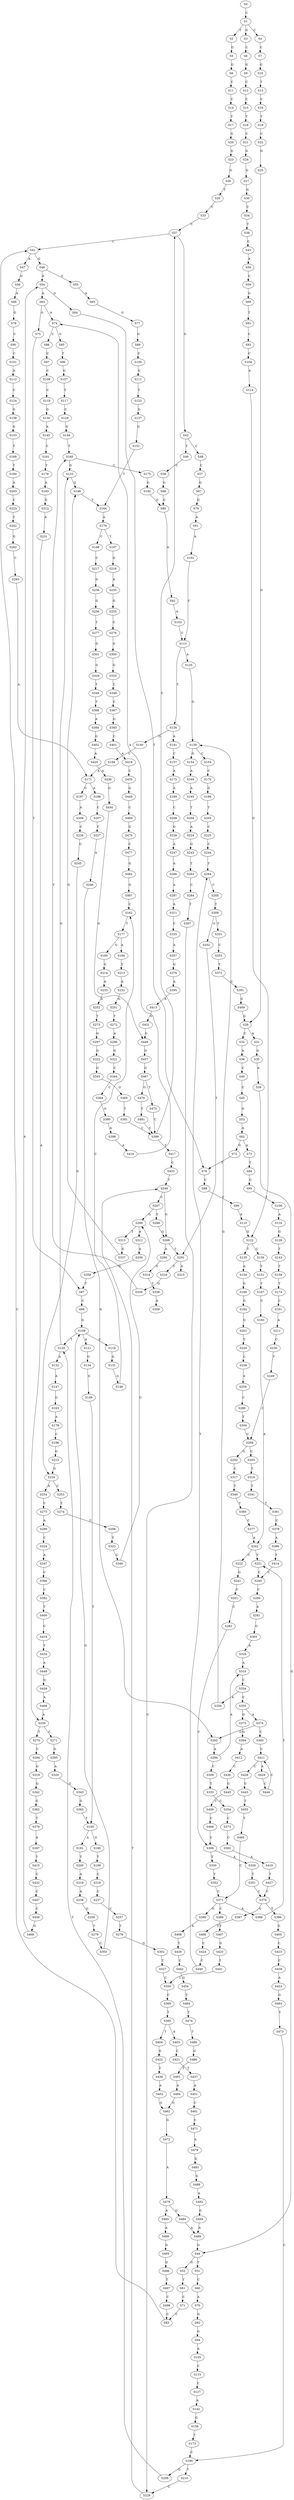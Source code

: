 strict digraph  {
	S0 -> S1 [ label = C ];
	S1 -> S2 [ label = T ];
	S1 -> S3 [ label = G ];
	S1 -> S4 [ label = C ];
	S2 -> S5 [ label = G ];
	S3 -> S6 [ label = C ];
	S4 -> S7 [ label = C ];
	S5 -> S8 [ label = G ];
	S6 -> S9 [ label = G ];
	S7 -> S10 [ label = G ];
	S8 -> S11 [ label = C ];
	S9 -> S12 [ label = C ];
	S10 -> S13 [ label = T ];
	S11 -> S14 [ label = C ];
	S12 -> S15 [ label = C ];
	S13 -> S16 [ label = C ];
	S14 -> S17 [ label = T ];
	S15 -> S18 [ label = T ];
	S16 -> S19 [ label = T ];
	S17 -> S20 [ label = G ];
	S18 -> S21 [ label = C ];
	S19 -> S22 [ label = C ];
	S20 -> S23 [ label = G ];
	S21 -> S24 [ label = G ];
	S22 -> S25 [ label = G ];
	S23 -> S26 [ label = G ];
	S24 -> S27 [ label = G ];
	S25 -> S28 [ label = G ];
	S26 -> S29 [ label = T ];
	S27 -> S30 [ label = G ];
	S28 -> S31 [ label = A ];
	S28 -> S32 [ label = C ];
	S29 -> S33 [ label = C ];
	S30 -> S34 [ label = C ];
	S31 -> S35 [ label = G ];
	S32 -> S36 [ label = A ];
	S33 -> S37 [ label = C ];
	S34 -> S38 [ label = T ];
	S35 -> S39 [ label = A ];
	S36 -> S40 [ label = C ];
	S37 -> S41 [ label = C ];
	S37 -> S42 [ label = G ];
	S38 -> S43 [ label = C ];
	S39 -> S44 [ label = G ];
	S40 -> S45 [ label = C ];
	S41 -> S46 [ label = G ];
	S41 -> S47 [ label = A ];
	S42 -> S48 [ label = C ];
	S42 -> S49 [ label = T ];
	S43 -> S50 [ label = A ];
	S44 -> S51 [ label = T ];
	S44 -> S52 [ label = G ];
	S45 -> S53 [ label = G ];
	S46 -> S54 [ label = A ];
	S46 -> S55 [ label = G ];
	S47 -> S56 [ label = G ];
	S48 -> S57 [ label = C ];
	S49 -> S58 [ label = C ];
	S50 -> S59 [ label = C ];
	S51 -> S60 [ label = C ];
	S52 -> S61 [ label = T ];
	S53 -> S62 [ label = A ];
	S54 -> S63 [ label = A ];
	S54 -> S64 [ label = G ];
	S55 -> S65 [ label = A ];
	S56 -> S66 [ label = A ];
	S57 -> S67 [ label = G ];
	S58 -> S68 [ label = G ];
	S59 -> S69 [ label = G ];
	S60 -> S70 [ label = A ];
	S61 -> S71 [ label = C ];
	S62 -> S72 [ label = G ];
	S62 -> S73 [ label = A ];
	S63 -> S74 [ label = A ];
	S63 -> S75 [ label = G ];
	S64 -> S76 [ label = T ];
	S65 -> S77 [ label = G ];
	S66 -> S78 [ label = G ];
	S67 -> S79 [ label = G ];
	S68 -> S80 [ label = G ];
	S69 -> S81 [ label = T ];
	S70 -> S82 [ label = G ];
	S71 -> S83 [ label = C ];
	S72 -> S76 [ label = T ];
	S73 -> S84 [ label = T ];
	S74 -> S85 [ label = G ];
	S74 -> S86 [ label = C ];
	S75 -> S87 [ label = T ];
	S76 -> S88 [ label = C ];
	S77 -> S89 [ label = G ];
	S78 -> S90 [ label = C ];
	S79 -> S91 [ label = A ];
	S80 -> S92 [ label = A ];
	S81 -> S93 [ label = C ];
	S82 -> S94 [ label = G ];
	S83 -> S41 [ label = C ];
	S84 -> S95 [ label = G ];
	S85 -> S96 [ label = T ];
	S86 -> S97 [ label = C ];
	S87 -> S98 [ label = C ];
	S88 -> S99 [ label = C ];
	S89 -> S100 [ label = C ];
	S90 -> S101 [ label = C ];
	S91 -> S102 [ label = A ];
	S92 -> S103 [ label = A ];
	S93 -> S104 [ label = C ];
	S94 -> S105 [ label = A ];
	S95 -> S106 [ label = T ];
	S96 -> S107 [ label = G ];
	S97 -> S108 [ label = C ];
	S98 -> S109 [ label = G ];
	S99 -> S110 [ label = A ];
	S100 -> S111 [ label = G ];
	S101 -> S112 [ label = A ];
	S102 -> S113 [ label = C ];
	S103 -> S113 [ label = C ];
	S104 -> S114 [ label = A ];
	S105 -> S115 [ label = C ];
	S106 -> S116 [ label = A ];
	S107 -> S117 [ label = T ];
	S108 -> S118 [ label = C ];
	S109 -> S119 [ label = C ];
	S109 -> S120 [ label = T ];
	S109 -> S121 [ label = A ];
	S110 -> S122 [ label = G ];
	S111 -> S123 [ label = T ];
	S112 -> S124 [ label = C ];
	S113 -> S125 [ label = A ];
	S113 -> S126 [ label = T ];
	S114 -> S122 [ label = G ];
	S115 -> S127 [ label = C ];
	S116 -> S128 [ label = G ];
	S117 -> S129 [ label = C ];
	S118 -> S130 [ label = G ];
	S119 -> S131 [ label = G ];
	S120 -> S132 [ label = A ];
	S120 -> S133 [ label = G ];
	S121 -> S134 [ label = G ];
	S122 -> S135 [ label = T ];
	S122 -> S136 [ label = C ];
	S123 -> S137 [ label = G ];
	S124 -> S138 [ label = G ];
	S125 -> S139 [ label = G ];
	S126 -> S140 [ label = G ];
	S126 -> S141 [ label = A ];
	S127 -> S142 [ label = A ];
	S128 -> S143 [ label = T ];
	S129 -> S144 [ label = G ];
	S130 -> S145 [ label = A ];
	S131 -> S146 [ label = G ];
	S132 -> S147 [ label = A ];
	S133 -> S148 [ label = G ];
	S134 -> S149 [ label = G ];
	S135 -> S150 [ label = A ];
	S136 -> S151 [ label = T ];
	S137 -> S152 [ label = G ];
	S138 -> S153 [ label = G ];
	S139 -> S154 [ label = G ];
	S139 -> S155 [ label = C ];
	S140 -> S156 [ label = C ];
	S141 -> S157 [ label = C ];
	S142 -> S158 [ label = G ];
	S143 -> S159 [ label = T ];
	S144 -> S160 [ label = T ];
	S145 -> S161 [ label = C ];
	S146 -> S162 [ label = C ];
	S147 -> S163 [ label = G ];
	S148 -> S164 [ label = T ];
	S149 -> S165 [ label = T ];
	S150 -> S166 [ label = G ];
	S151 -> S167 [ label = T ];
	S152 -> S164 [ label = T ];
	S153 -> S168 [ label = T ];
	S154 -> S169 [ label = A ];
	S155 -> S170 [ label = C ];
	S156 -> S171 [ label = A ];
	S157 -> S172 [ label = A ];
	S158 -> S173 [ label = T ];
	S159 -> S174 [ label = T ];
	S160 -> S175 [ label = C ];
	S160 -> S133 [ label = G ];
	S161 -> S176 [ label = T ];
	S162 -> S177 [ label = T ];
	S163 -> S178 [ label = A ];
	S164 -> S179 [ label = A ];
	S165 -> S180 [ label = G ];
	S165 -> S181 [ label = A ];
	S166 -> S182 [ label = G ];
	S167 -> S183 [ label = C ];
	S168 -> S184 [ label = T ];
	S169 -> S185 [ label = A ];
	S170 -> S186 [ label = G ];
	S171 -> S187 [ label = G ];
	S171 -> S188 [ label = A ];
	S172 -> S189 [ label = A ];
	S173 -> S190 [ label = C ];
	S174 -> S191 [ label = C ];
	S175 -> S192 [ label = G ];
	S176 -> S193 [ label = A ];
	S177 -> S194 [ label = A ];
	S177 -> S195 [ label = G ];
	S178 -> S196 [ label = C ];
	S179 -> S197 [ label = T ];
	S179 -> S198 [ label = C ];
	S180 -> S199 [ label = T ];
	S181 -> S200 [ label = T ];
	S182 -> S201 [ label = G ];
	S183 -> S202 [ label = A ];
	S184 -> S203 [ label = A ];
	S185 -> S204 [ label = T ];
	S186 -> S205 [ label = T ];
	S187 -> S206 [ label = A ];
	S188 -> S207 [ label = C ];
	S189 -> S208 [ label = C ];
	S190 -> S209 [ label = G ];
	S190 -> S210 [ label = T ];
	S191 -> S211 [ label = A ];
	S192 -> S80 [ label = G ];
	S193 -> S212 [ label = G ];
	S194 -> S213 [ label = T ];
	S195 -> S214 [ label = G ];
	S196 -> S215 [ label = G ];
	S197 -> S216 [ label = G ];
	S198 -> S217 [ label = C ];
	S199 -> S218 [ label = C ];
	S200 -> S219 [ label = A ];
	S201 -> S220 [ label = T ];
	S202 -> S221 [ label = T ];
	S202 -> S222 [ label = C ];
	S203 -> S223 [ label = C ];
	S204 -> S224 [ label = A ];
	S205 -> S225 [ label = C ];
	S206 -> S226 [ label = C ];
	S207 -> S227 [ label = C ];
	S208 -> S228 [ label = G ];
	S209 -> S120 [ label = T ];
	S210 -> S229 [ label = C ];
	S211 -> S230 [ label = C ];
	S212 -> S231 [ label = A ];
	S213 -> S232 [ label = A ];
	S214 -> S233 [ label = A ];
	S215 -> S234 [ label = G ];
	S216 -> S235 [ label = A ];
	S217 -> S236 [ label = G ];
	S218 -> S237 [ label = C ];
	S219 -> S238 [ label = A ];
	S220 -> S239 [ label = C ];
	S221 -> S240 [ label = C ];
	S222 -> S241 [ label = G ];
	S223 -> S242 [ label = T ];
	S224 -> S243 [ label = G ];
	S225 -> S244 [ label = C ];
	S226 -> S245 [ label = G ];
	S227 -> S246 [ label = A ];
	S228 -> S247 [ label = A ];
	S229 -> S248 [ label = T ];
	S230 -> S249 [ label = T ];
	S231 -> S250 [ label = A ];
	S232 -> S251 [ label = G ];
	S233 -> S252 [ label = A ];
	S234 -> S253 [ label = C ];
	S234 -> S254 [ label = A ];
	S235 -> S255 [ label = G ];
	S236 -> S256 [ label = G ];
	S237 -> S257 [ label = C ];
	S238 -> S258 [ label = G ];
	S239 -> S259 [ label = A ];
	S240 -> S260 [ label = C ];
	S241 -> S261 [ label = C ];
	S242 -> S262 [ label = G ];
	S243 -> S263 [ label = T ];
	S244 -> S264 [ label = T ];
	S245 -> S234 [ label = G ];
	S246 -> S265 [ label = G ];
	S247 -> S266 [ label = A ];
	S248 -> S267 [ label = C ];
	S248 -> S268 [ label = G ];
	S249 -> S269 [ label = C ];
	S250 -> S270 [ label = T ];
	S250 -> S271 [ label = C ];
	S251 -> S272 [ label = T ];
	S252 -> S273 [ label = T ];
	S253 -> S274 [ label = T ];
	S254 -> S275 [ label = C ];
	S255 -> S276 [ label = C ];
	S256 -> S277 [ label = T ];
	S257 -> S278 [ label = T ];
	S258 -> S279 [ label = T ];
	S259 -> S280 [ label = C ];
	S260 -> S281 [ label = A ];
	S261 -> S282 [ label = C ];
	S262 -> S283 [ label = C ];
	S263 -> S284 [ label = C ];
	S264 -> S285 [ label = C ];
	S265 -> S286 [ label = A ];
	S266 -> S287 [ label = A ];
	S267 -> S288 [ label = T ];
	S267 -> S289 [ label = G ];
	S268 -> S290 [ label = A ];
	S268 -> S291 [ label = T ];
	S269 -> S292 [ label = G ];
	S269 -> S293 [ label = C ];
	S270 -> S294 [ label = C ];
	S271 -> S295 [ label = G ];
	S272 -> S296 [ label = A ];
	S273 -> S297 [ label = G ];
	S274 -> S298 [ label = C ];
	S275 -> S299 [ label = A ];
	S276 -> S300 [ label = G ];
	S277 -> S301 [ label = G ];
	S278 -> S302 [ label = G ];
	S279 -> S303 [ label = C ];
	S280 -> S304 [ label = T ];
	S281 -> S305 [ label = G ];
	S282 -> S306 [ label = C ];
	S283 -> S171 [ label = A ];
	S284 -> S307 [ label = T ];
	S285 -> S308 [ label = T ];
	S286 -> S309 [ label = C ];
	S286 -> S310 [ label = A ];
	S287 -> S311 [ label = A ];
	S288 -> S268 [ label = G ];
	S289 -> S312 [ label = A ];
	S289 -> S313 [ label = T ];
	S290 -> S314 [ label = G ];
	S291 -> S315 [ label = A ];
	S291 -> S316 [ label = C ];
	S292 -> S317 [ label = C ];
	S293 -> S318 [ label = T ];
	S294 -> S319 [ label = G ];
	S295 -> S320 [ label = A ];
	S296 -> S321 [ label = G ];
	S297 -> S322 [ label = G ];
	S298 -> S323 [ label = T ];
	S299 -> S324 [ label = C ];
	S300 -> S325 [ label = G ];
	S301 -> S326 [ label = G ];
	S302 -> S327 [ label = T ];
	S303 -> S109 [ label = G ];
	S304 -> S269 [ label = C ];
	S305 -> S328 [ label = A ];
	S306 -> S329 [ label = A ];
	S306 -> S330 [ label = T ];
	S307 -> S229 [ label = C ];
	S308 -> S331 [ label = T ];
	S308 -> S332 [ label = G ];
	S309 -> S333 [ label = T ];
	S310 -> S334 [ label = C ];
	S311 -> S335 [ label = C ];
	S312 -> S336 [ label = A ];
	S313 -> S337 [ label = G ];
	S314 -> S338 [ label = T ];
	S316 -> S339 [ label = G ];
	S317 -> S340 [ label = T ];
	S318 -> S341 [ label = T ];
	S319 -> S342 [ label = G ];
	S320 -> S343 [ label = G ];
	S321 -> S344 [ label = C ];
	S322 -> S345 [ label = G ];
	S323 -> S346 [ label = C ];
	S324 -> S347 [ label = A ];
	S325 -> S348 [ label = T ];
	S326 -> S349 [ label = T ];
	S327 -> S350 [ label = C ];
	S328 -> S310 [ label = A ];
	S329 -> S351 [ label = T ];
	S330 -> S352 [ label = T ];
	S331 -> S353 [ label = C ];
	S332 -> S291 [ label = T ];
	S333 -> S354 [ label = C ];
	S334 -> S355 [ label = C ];
	S334 -> S356 [ label = A ];
	S335 -> S357 [ label = A ];
	S336 -> S358 [ label = G ];
	S337 -> S148 [ label = G ];
	S338 -> S359 [ label = A ];
	S339 -> S160 [ label = T ];
	S340 -> S360 [ label = T ];
	S341 -> S361 [ label = T ];
	S342 -> S362 [ label = G ];
	S343 -> S363 [ label = G ];
	S344 -> S364 [ label = C ];
	S345 -> S365 [ label = G ];
	S346 -> S289 [ label = G ];
	S347 -> S366 [ label = C ];
	S348 -> S367 [ label = C ];
	S349 -> S368 [ label = T ];
	S350 -> S369 [ label = C ];
	S351 -> S370 [ label = C ];
	S352 -> S371 [ label = C ];
	S353 -> S372 [ label = T ];
	S354 -> S373 [ label = C ];
	S355 -> S374 [ label = A ];
	S355 -> S375 [ label = G ];
	S356 -> S139 [ label = G ];
	S357 -> S376 [ label = G ];
	S358 -> S87 [ label = T ];
	S360 -> S377 [ label = C ];
	S361 -> S378 [ label = C ];
	S362 -> S379 [ label = T ];
	S363 -> S165 [ label = T ];
	S364 -> S380 [ label = G ];
	S365 -> S381 [ label = T ];
	S366 -> S382 [ label = C ];
	S367 -> S383 [ label = G ];
	S368 -> S384 [ label = A ];
	S369 -> S385 [ label = T ];
	S370 -> S386 [ label = T ];
	S370 -> S387 [ label = G ];
	S371 -> S388 [ label = A ];
	S371 -> S389 [ label = C ];
	S371 -> S390 [ label = G ];
	S372 -> S391 [ label = C ];
	S373 -> S392 [ label = C ];
	S374 -> S265 [ label = G ];
	S374 -> S393 [ label = C ];
	S375 -> S394 [ label = G ];
	S376 -> S395 [ label = A ];
	S377 -> S202 [ label = A ];
	S378 -> S396 [ label = A ];
	S379 -> S397 [ label = A ];
	S380 -> S398 [ label = A ];
	S381 -> S399 [ label = C ];
	S382 -> S400 [ label = T ];
	S383 -> S401 [ label = C ];
	S384 -> S402 [ label = G ];
	S385 -> S403 [ label = A ];
	S385 -> S404 [ label = T ];
	S386 -> S405 [ label = G ];
	S387 -> S406 [ label = T ];
	S388 -> S221 [ label = T ];
	S389 -> S407 [ label = T ];
	S390 -> S408 [ label = A ];
	S391 -> S409 [ label = G ];
	S392 -> S410 [ label = A ];
	S393 -> S411 [ label = C ];
	S394 -> S412 [ label = A ];
	S395 -> S413 [ label = A ];
	S396 -> S414 [ label = T ];
	S397 -> S415 [ label = T ];
	S398 -> S416 [ label = A ];
	S399 -> S37 [ label = C ];
	S399 -> S417 [ label = T ];
	S400 -> S418 [ label = C ];
	S401 -> S419 [ label = A ];
	S402 -> S420 [ label = A ];
	S403 -> S421 [ label = C ];
	S404 -> S422 [ label = G ];
	S405 -> S423 [ label = C ];
	S406 -> S424 [ label = C ];
	S407 -> S425 [ label = G ];
	S408 -> S426 [ label = T ];
	S409 -> S28 [ label = G ];
	S410 -> S427 [ label = T ];
	S411 -> S428 [ label = C ];
	S411 -> S429 [ label = A ];
	S412 -> S430 [ label = C ];
	S413 -> S431 [ label = G ];
	S414 -> S240 [ label = C ];
	S415 -> S432 [ label = C ];
	S416 -> S74 [ label = A ];
	S417 -> S433 [ label = C ];
	S418 -> S434 [ label = T ];
	S419 -> S435 [ label = C ];
	S420 -> S436 [ label = A ];
	S421 -> S437 [ label = T ];
	S422 -> S438 [ label = T ];
	S423 -> S439 [ label = C ];
	S424 -> S440 [ label = C ];
	S425 -> S441 [ label = T ];
	S426 -> S442 [ label = C ];
	S427 -> S370 [ label = C ];
	S428 -> S443 [ label = C ];
	S429 -> S444 [ label = C ];
	S430 -> S445 [ label = G ];
	S431 -> S446 [ label = G ];
	S432 -> S447 [ label = C ];
	S433 -> S248 [ label = T ];
	S434 -> S448 [ label = A ];
	S435 -> S449 [ label = G ];
	S436 -> S450 [ label = G ];
	S437 -> S451 [ label = A ];
	S438 -> S452 [ label = A ];
	S439 -> S453 [ label = A ];
	S440 -> S264 [ label = T ];
	S441 -> S350 [ label = C ];
	S442 -> S454 [ label = G ];
	S443 -> S455 [ label = T ];
	S444 -> S411 [ label = C ];
	S445 -> S456 [ label = C ];
	S446 -> S457 [ label = G ];
	S447 -> S458 [ label = C ];
	S448 -> S459 [ label = G ];
	S449 -> S460 [ label = C ];
	S450 -> S446 [ label = G ];
	S451 -> S461 [ label = C ];
	S452 -> S462 [ label = G ];
	S453 -> S463 [ label = G ];
	S454 -> S464 [ label = T ];
	S455 -> S465 [ label = T ];
	S456 -> S466 [ label = C ];
	S457 -> S467 [ label = G ];
	S458 -> S468 [ label = G ];
	S459 -> S469 [ label = A ];
	S460 -> S470 [ label = G ];
	S461 -> S471 [ label = C ];
	S462 -> S472 [ label = G ];
	S463 -> S473 [ label = T ];
	S464 -> S474 [ label = T ];
	S465 -> S371 [ label = C ];
	S466 -> S306 [ label = C ];
	S467 -> S475 [ label = T ];
	S467 -> S476 [ label = G ];
	S468 -> S54 [ label = A ];
	S469 -> S250 [ label = A ];
	S470 -> S477 [ label = C ];
	S471 -> S478 [ label = A ];
	S472 -> S479 [ label = A ];
	S473 -> S190 [ label = C ];
	S474 -> S480 [ label = T ];
	S475 -> S399 [ label = C ];
	S476 -> S481 [ label = T ];
	S477 -> S482 [ label = G ];
	S478 -> S483 [ label = G ];
	S479 -> S484 [ label = G ];
	S479 -> S485 [ label = A ];
	S480 -> S486 [ label = G ];
	S481 -> S399 [ label = C ];
	S482 -> S487 [ label = G ];
	S483 -> S488 [ label = G ];
	S484 -> S489 [ label = A ];
	S485 -> S490 [ label = A ];
	S486 -> S491 [ label = T ];
	S487 -> S162 [ label = C ];
	S488 -> S492 [ label = A ];
	S489 -> S44 [ label = G ];
	S490 -> S493 [ label = G ];
	S491 -> S494 [ label = A ];
	S492 -> S495 [ label = G ];
	S493 -> S496 [ label = G ];
	S494 -> S462 [ label = G ];
	S495 -> S489 [ label = A ];
	S496 -> S497 [ label = T ];
	S497 -> S498 [ label = C ];
	S498 -> S83 [ label = C ];
}
